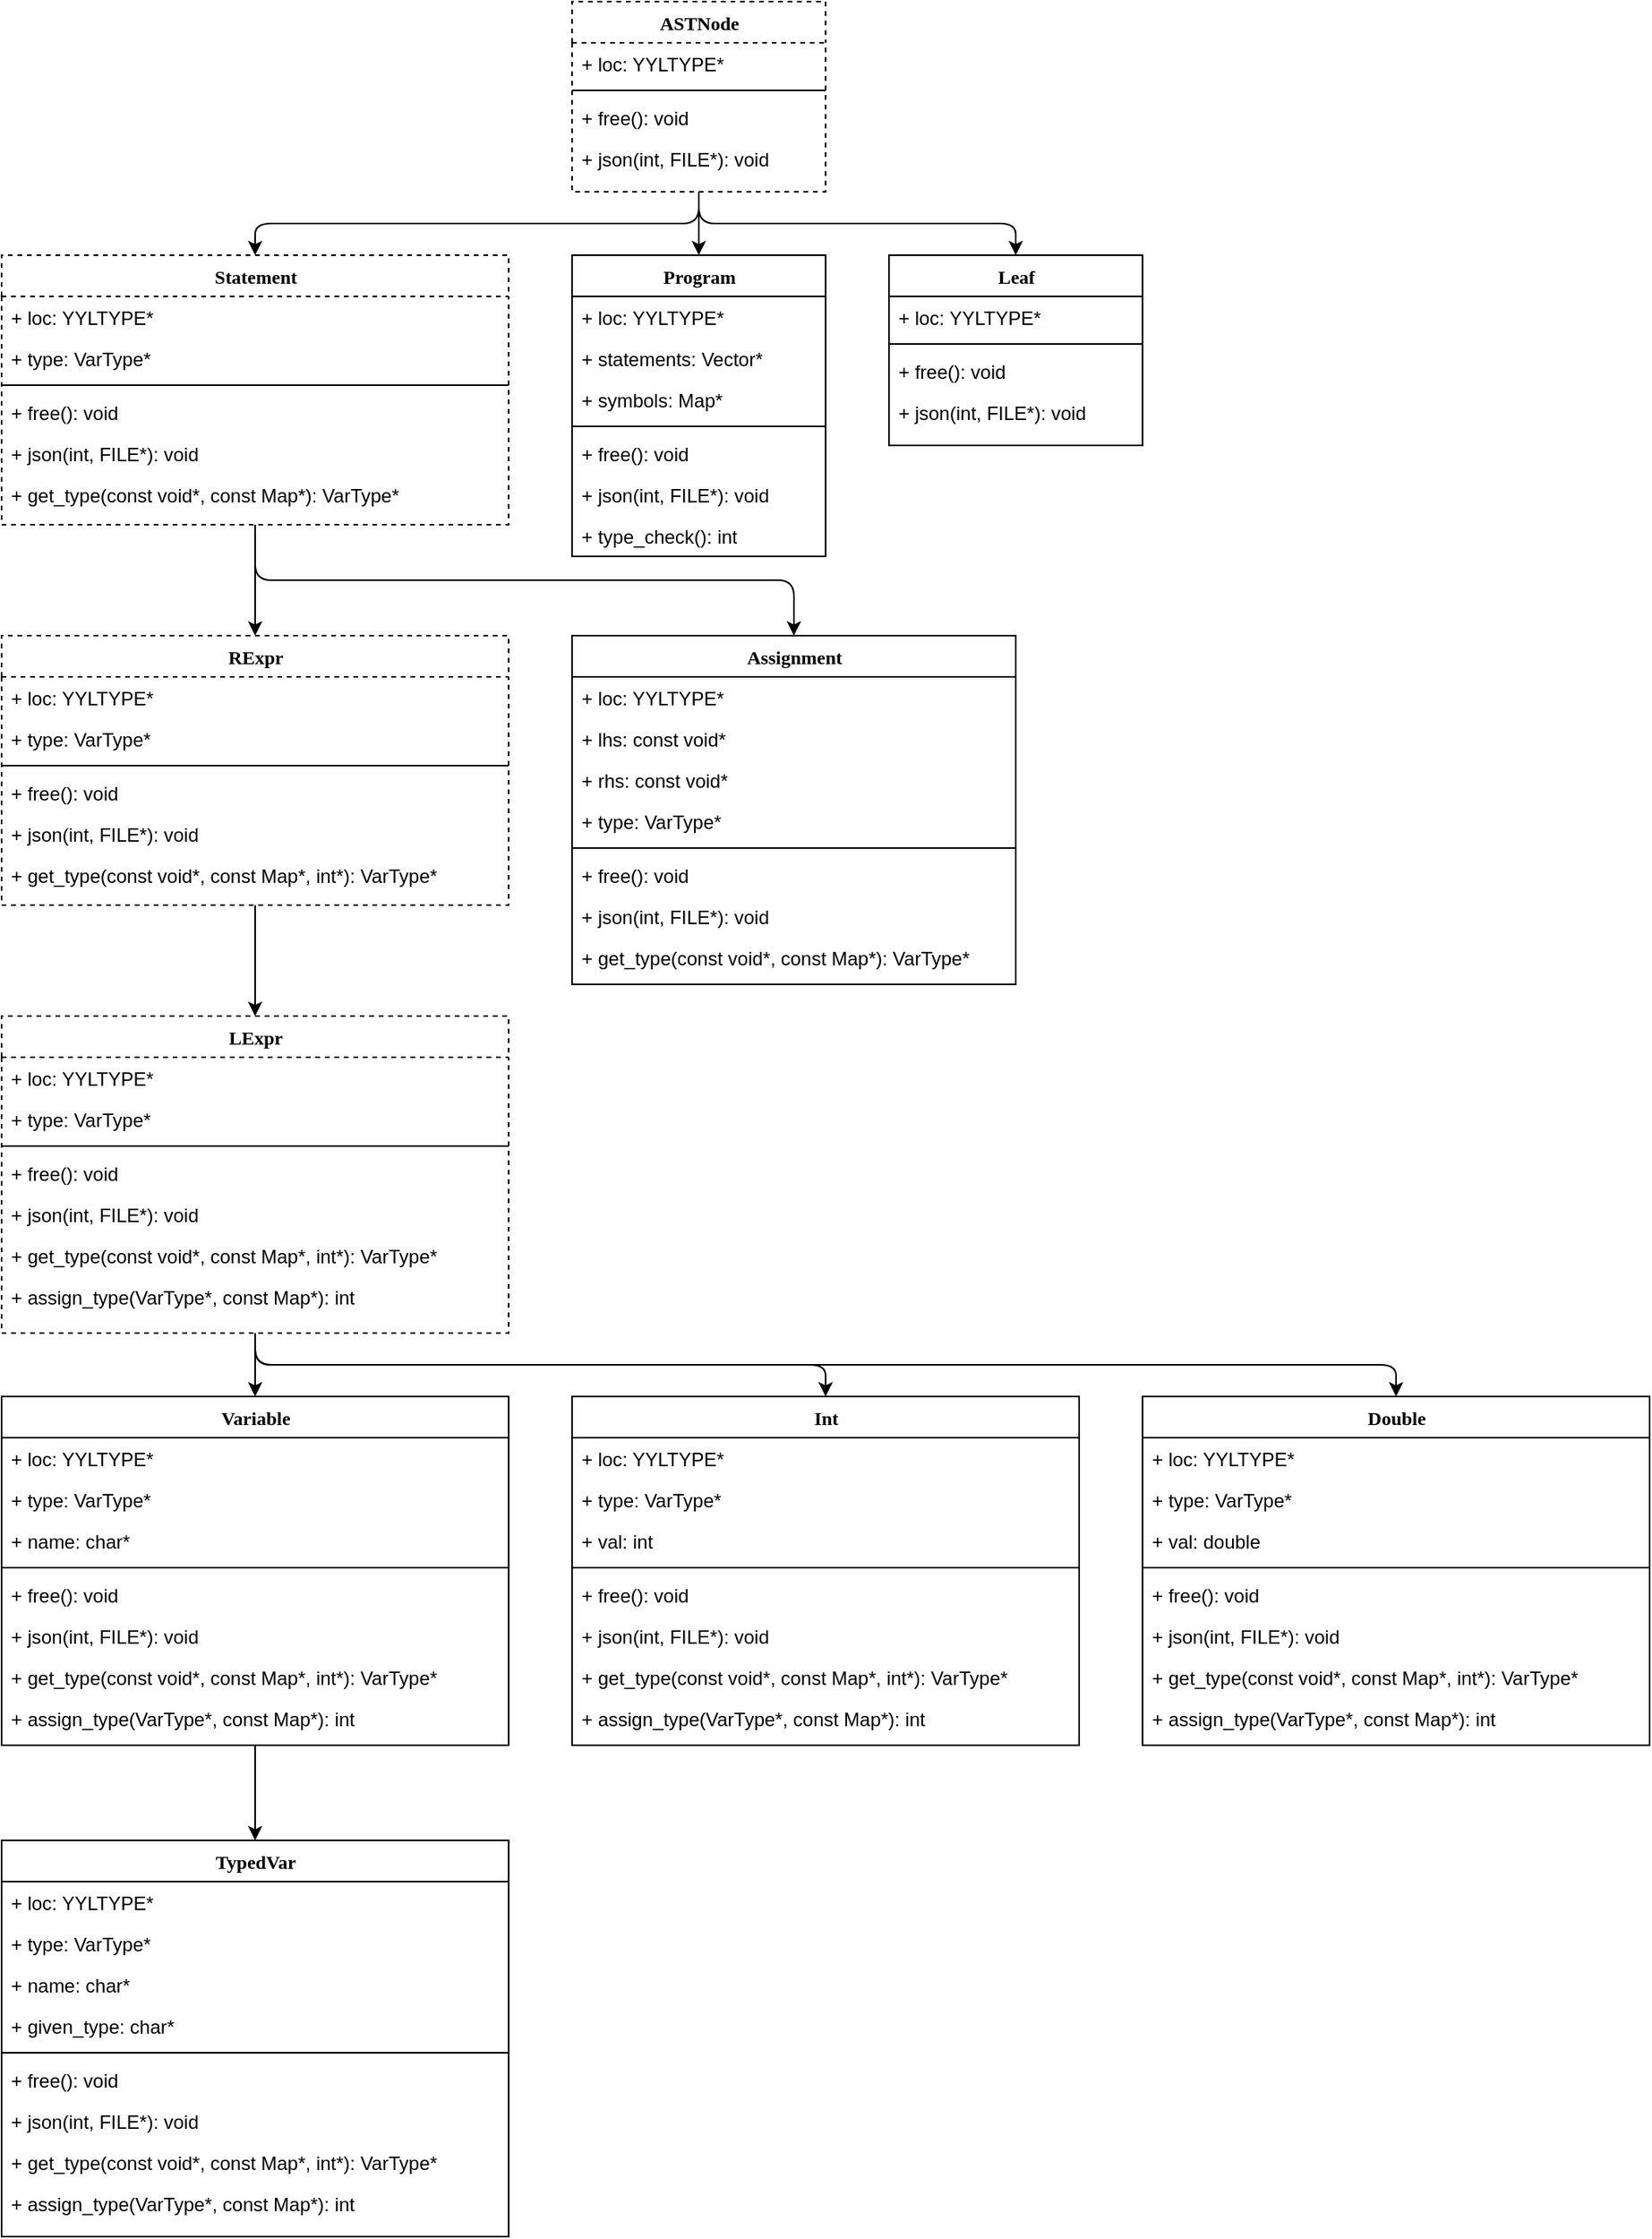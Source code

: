 <mxfile version="10.8.5" type="github"><diagram name="Page-1" id="9f46799a-70d6-7492-0946-bef42562c5a5"><mxGraphModel dx="2034" dy="1156" grid="1" gridSize="10" guides="1" tooltips="1" connect="1" arrows="1" fold="1" page="0" pageScale="1" pageWidth="1100" pageHeight="850" background="#ffffff" math="0" shadow="0"><root><mxCell id="0"/><mxCell id="1" parent="0"/><mxCell id="1QZKgjSJytQwrSyquT9b-14" style="edgeStyle=orthogonalEdgeStyle;rounded=1;orthogonalLoop=1;jettySize=auto;html=1;exitX=0.5;exitY=1;exitDx=0;exitDy=0;entryX=0.5;entryY=0;entryDx=0;entryDy=0;" parent="1" source="78961159f06e98e8-30" target="1QZKgjSJytQwrSyquT9b-2" edge="1"><mxGeometry relative="1" as="geometry"/></mxCell><mxCell id="1QZKgjSJytQwrSyquT9b-20" style="edgeStyle=orthogonalEdgeStyle;rounded=1;orthogonalLoop=1;jettySize=auto;html=1;exitX=0.5;exitY=1;exitDx=0;exitDy=0;entryX=0.5;entryY=0;entryDx=0;entryDy=0;" parent="1" source="78961159f06e98e8-30" target="1QZKgjSJytQwrSyquT9b-15" edge="1"><mxGeometry relative="1" as="geometry"/></mxCell><mxCell id="1QZKgjSJytQwrSyquT9b-26" style="edgeStyle=orthogonalEdgeStyle;rounded=1;orthogonalLoop=1;jettySize=auto;html=1;exitX=0.5;exitY=1;exitDx=0;exitDy=0;entryX=0.5;entryY=0;entryDx=0;entryDy=0;" parent="1" source="78961159f06e98e8-30" target="1QZKgjSJytQwrSyquT9b-21" edge="1"><mxGeometry relative="1" as="geometry"/></mxCell><mxCell id="78961159f06e98e8-30" value="ASTNode" style="swimlane;html=1;fontStyle=1;align=center;verticalAlign=top;childLayout=stackLayout;horizontal=1;startSize=26;horizontalStack=0;resizeParent=1;resizeLast=0;collapsible=1;marginBottom=0;swimlaneFillColor=#ffffff;rounded=0;shadow=0;comic=0;labelBackgroundColor=none;strokeColor=#000000;strokeWidth=1;fillColor=none;fontFamily=Verdana;fontSize=12;fontColor=#000000;dashed=1;" parent="1" vertex="1"><mxGeometry x="360" width="160" height="120" as="geometry"/></mxCell><mxCell id="78961159f06e98e8-31" value="+ loc: YYLTYPE*" style="text;html=1;strokeColor=none;fillColor=none;align=left;verticalAlign=top;spacingLeft=4;spacingRight=4;whiteSpace=wrap;overflow=hidden;rotatable=0;points=[[0,0.5],[1,0.5]];portConstraint=eastwest;" parent="78961159f06e98e8-30" vertex="1"><mxGeometry y="26" width="160" height="26" as="geometry"/></mxCell><mxCell id="78961159f06e98e8-38" value="" style="line;html=1;strokeWidth=1;fillColor=none;align=left;verticalAlign=middle;spacingTop=-1;spacingLeft=3;spacingRight=3;rotatable=0;labelPosition=right;points=[];portConstraint=eastwest;" parent="78961159f06e98e8-30" vertex="1"><mxGeometry y="52" width="160" height="8" as="geometry"/></mxCell><mxCell id="78961159f06e98e8-39" value="+ free(): void" style="text;html=1;strokeColor=none;fillColor=none;align=left;verticalAlign=top;spacingLeft=4;spacingRight=4;whiteSpace=wrap;overflow=hidden;rotatable=0;points=[[0,0.5],[1,0.5]];portConstraint=eastwest;" parent="78961159f06e98e8-30" vertex="1"><mxGeometry y="60" width="160" height="26" as="geometry"/></mxCell><mxCell id="78961159f06e98e8-40" value="+ json(int, FILE*): void&lt;br&gt;&lt;br&gt;" style="text;html=1;strokeColor=none;fillColor=none;align=left;verticalAlign=top;spacingLeft=4;spacingRight=4;whiteSpace=wrap;overflow=hidden;rotatable=0;points=[[0,0.5],[1,0.5]];portConstraint=eastwest;" parent="78961159f06e98e8-30" vertex="1"><mxGeometry y="86" width="160" height="26" as="geometry"/></mxCell><mxCell id="ZWTQBQUUDfMGKnObX4Oh-3" style="edgeStyle=orthogonalEdgeStyle;rounded=1;orthogonalLoop=1;jettySize=auto;html=1;exitX=0.5;exitY=1;exitDx=0;exitDy=0;entryX=0.5;entryY=0;entryDx=0;entryDy=0;" parent="1" source="1QZKgjSJytQwrSyquT9b-2" target="1QZKgjSJytQwrSyquT9b-38" edge="1"><mxGeometry relative="1" as="geometry"/></mxCell><mxCell id="ZWTQBQUUDfMGKnObX4Oh-26" style="edgeStyle=orthogonalEdgeStyle;rounded=1;orthogonalLoop=1;jettySize=auto;html=1;exitX=0.5;exitY=1;exitDx=0;exitDy=0;entryX=0.5;entryY=0;entryDx=0;entryDy=0;" parent="1" source="1QZKgjSJytQwrSyquT9b-2" target="1QZKgjSJytQwrSyquT9b-8" edge="1"><mxGeometry relative="1" as="geometry"/></mxCell><mxCell id="1QZKgjSJytQwrSyquT9b-2" value="Statement" style="swimlane;html=1;fontStyle=1;align=center;verticalAlign=top;childLayout=stackLayout;horizontal=1;startSize=26;horizontalStack=0;resizeParent=1;resizeLast=0;collapsible=1;marginBottom=0;swimlaneFillColor=#ffffff;rounded=0;shadow=0;comic=0;labelBackgroundColor=none;strokeColor=#000000;strokeWidth=1;fillColor=none;fontFamily=Verdana;fontSize=12;fontColor=#000000;dashed=1;" parent="1" vertex="1"><mxGeometry y="160" width="320" height="170" as="geometry"/></mxCell><mxCell id="ZWTQBQUUDfMGKnObX4Oh-13" value="+ loc: YYLTYPE*" style="text;html=1;strokeColor=none;fillColor=none;align=left;verticalAlign=top;spacingLeft=4;spacingRight=4;whiteSpace=wrap;overflow=hidden;rotatable=0;points=[[0,0.5],[1,0.5]];portConstraint=eastwest;" parent="1QZKgjSJytQwrSyquT9b-2" vertex="1"><mxGeometry y="26" width="320" height="26" as="geometry"/></mxCell><mxCell id="1QZKgjSJytQwrSyquT9b-3" value="+ type: VarType*&lt;br&gt;" style="text;html=1;strokeColor=none;fillColor=none;align=left;verticalAlign=top;spacingLeft=4;spacingRight=4;whiteSpace=wrap;overflow=hidden;rotatable=0;points=[[0,0.5],[1,0.5]];portConstraint=eastwest;" parent="1QZKgjSJytQwrSyquT9b-2" vertex="1"><mxGeometry y="52" width="320" height="26" as="geometry"/></mxCell><mxCell id="1QZKgjSJytQwrSyquT9b-4" value="" style="line;html=1;strokeWidth=1;fillColor=none;align=left;verticalAlign=middle;spacingTop=-1;spacingLeft=3;spacingRight=3;rotatable=0;labelPosition=right;points=[];portConstraint=eastwest;" parent="1QZKgjSJytQwrSyquT9b-2" vertex="1"><mxGeometry y="78" width="320" height="8" as="geometry"/></mxCell><mxCell id="1QZKgjSJytQwrSyquT9b-5" value="+ free(): void" style="text;html=1;strokeColor=none;fillColor=none;align=left;verticalAlign=top;spacingLeft=4;spacingRight=4;whiteSpace=wrap;overflow=hidden;rotatable=0;points=[[0,0.5],[1,0.5]];portConstraint=eastwest;" parent="1QZKgjSJytQwrSyquT9b-2" vertex="1"><mxGeometry y="86" width="320" height="26" as="geometry"/></mxCell><mxCell id="ZWTQBQUUDfMGKnObX4Oh-1" value="+ json(int, FILE*): void&lt;br&gt;&lt;br&gt;" style="text;html=1;strokeColor=none;fillColor=none;align=left;verticalAlign=top;spacingLeft=4;spacingRight=4;whiteSpace=wrap;overflow=hidden;rotatable=0;points=[[0,0.5],[1,0.5]];portConstraint=eastwest;" parent="1QZKgjSJytQwrSyquT9b-2" vertex="1"><mxGeometry y="112" width="320" height="26" as="geometry"/></mxCell><mxCell id="1QZKgjSJytQwrSyquT9b-6" value="+ get_type(const void*, const Map*): VarType*&lt;br&gt;" style="text;html=1;strokeColor=none;fillColor=none;align=left;verticalAlign=top;spacingLeft=4;spacingRight=4;whiteSpace=wrap;overflow=hidden;rotatable=0;points=[[0,0.5],[1,0.5]];portConstraint=eastwest;" parent="1QZKgjSJytQwrSyquT9b-2" vertex="1"><mxGeometry y="138" width="320" height="26" as="geometry"/></mxCell><mxCell id="1QZKgjSJytQwrSyquT9b-8" value="Assignment" style="swimlane;html=1;fontStyle=1;align=center;verticalAlign=top;childLayout=stackLayout;horizontal=1;startSize=26;horizontalStack=0;resizeParent=1;resizeLast=0;collapsible=1;marginBottom=0;swimlaneFillColor=#ffffff;rounded=0;shadow=0;comic=0;labelBackgroundColor=none;strokeColor=#000000;strokeWidth=1;fillColor=none;fontFamily=Verdana;fontSize=12;fontColor=#000000;" parent="1" vertex="1"><mxGeometry x="360" y="400" width="280" height="220" as="geometry"/></mxCell><mxCell id="1QZKgjSJytQwrSyquT9b-29" value="+ loc: YYLTYPE*" style="text;html=1;strokeColor=none;fillColor=none;align=left;verticalAlign=top;spacingLeft=4;spacingRight=4;whiteSpace=wrap;overflow=hidden;rotatable=0;points=[[0,0.5],[1,0.5]];portConstraint=eastwest;" parent="1QZKgjSJytQwrSyquT9b-8" vertex="1"><mxGeometry y="26" width="280" height="26" as="geometry"/></mxCell><mxCell id="1QZKgjSJytQwrSyquT9b-9" value="+ lhs: const void*&lt;br&gt;" style="text;html=1;strokeColor=none;fillColor=none;align=left;verticalAlign=top;spacingLeft=4;spacingRight=4;whiteSpace=wrap;overflow=hidden;rotatable=0;points=[[0,0.5],[1,0.5]];portConstraint=eastwest;" parent="1QZKgjSJytQwrSyquT9b-8" vertex="1"><mxGeometry y="52" width="280" height="26" as="geometry"/></mxCell><mxCell id="1QZKgjSJytQwrSyquT9b-30" value="+ rhs: const void*&lt;br&gt;" style="text;html=1;strokeColor=none;fillColor=none;align=left;verticalAlign=top;spacingLeft=4;spacingRight=4;whiteSpace=wrap;overflow=hidden;rotatable=0;points=[[0,0.5],[1,0.5]];portConstraint=eastwest;" parent="1QZKgjSJytQwrSyquT9b-8" vertex="1"><mxGeometry y="78" width="280" height="26" as="geometry"/></mxCell><mxCell id="ZWTQBQUUDfMGKnObX4Oh-15" value="+ type: VarType*&lt;br&gt;" style="text;html=1;strokeColor=none;fillColor=none;align=left;verticalAlign=top;spacingLeft=4;spacingRight=4;whiteSpace=wrap;overflow=hidden;rotatable=0;points=[[0,0.5],[1,0.5]];portConstraint=eastwest;" parent="1QZKgjSJytQwrSyquT9b-8" vertex="1"><mxGeometry y="104" width="280" height="26" as="geometry"/></mxCell><mxCell id="1QZKgjSJytQwrSyquT9b-10" value="" style="line;html=1;strokeWidth=1;fillColor=none;align=left;verticalAlign=middle;spacingTop=-1;spacingLeft=3;spacingRight=3;rotatable=0;labelPosition=right;points=[];portConstraint=eastwest;" parent="1QZKgjSJytQwrSyquT9b-8" vertex="1"><mxGeometry y="130" width="280" height="8" as="geometry"/></mxCell><mxCell id="1QZKgjSJytQwrSyquT9b-11" value="+ free(): void" style="text;html=1;strokeColor=none;fillColor=none;align=left;verticalAlign=top;spacingLeft=4;spacingRight=4;whiteSpace=wrap;overflow=hidden;rotatable=0;points=[[0,0.5],[1,0.5]];portConstraint=eastwest;" parent="1QZKgjSJytQwrSyquT9b-8" vertex="1"><mxGeometry y="138" width="280" height="26" as="geometry"/></mxCell><mxCell id="1QZKgjSJytQwrSyquT9b-12" value="+ json(int, FILE*): void&lt;br&gt;&lt;br&gt;" style="text;html=1;strokeColor=none;fillColor=none;align=left;verticalAlign=top;spacingLeft=4;spacingRight=4;whiteSpace=wrap;overflow=hidden;rotatable=0;points=[[0,0.5],[1,0.5]];portConstraint=eastwest;" parent="1QZKgjSJytQwrSyquT9b-8" vertex="1"><mxGeometry y="164" width="280" height="26" as="geometry"/></mxCell><mxCell id="ZWTQBQUUDfMGKnObX4Oh-5" value="+ get_type(const void*, const Map*): VarType*&lt;br&gt;" style="text;html=1;strokeColor=none;fillColor=none;align=left;verticalAlign=top;spacingLeft=4;spacingRight=4;whiteSpace=wrap;overflow=hidden;rotatable=0;points=[[0,0.5],[1,0.5]];portConstraint=eastwest;" parent="1QZKgjSJytQwrSyquT9b-8" vertex="1"><mxGeometry y="190" width="280" height="26" as="geometry"/></mxCell><mxCell id="1QZKgjSJytQwrSyquT9b-15" value="Leaf" style="swimlane;html=1;fontStyle=1;align=center;verticalAlign=top;childLayout=stackLayout;horizontal=1;startSize=26;horizontalStack=0;resizeParent=1;resizeLast=0;collapsible=1;marginBottom=0;swimlaneFillColor=#ffffff;rounded=0;shadow=0;comic=0;labelBackgroundColor=none;strokeColor=#000000;strokeWidth=1;fillColor=none;fontFamily=Verdana;fontSize=12;fontColor=#000000;" parent="1" vertex="1"><mxGeometry x="560" y="160" width="160" height="120" as="geometry"/></mxCell><mxCell id="1QZKgjSJytQwrSyquT9b-16" value="+ loc: YYLTYPE*" style="text;html=1;strokeColor=none;fillColor=none;align=left;verticalAlign=top;spacingLeft=4;spacingRight=4;whiteSpace=wrap;overflow=hidden;rotatable=0;points=[[0,0.5],[1,0.5]];portConstraint=eastwest;" parent="1QZKgjSJytQwrSyquT9b-15" vertex="1"><mxGeometry y="26" width="160" height="26" as="geometry"/></mxCell><mxCell id="1QZKgjSJytQwrSyquT9b-17" value="" style="line;html=1;strokeWidth=1;fillColor=none;align=left;verticalAlign=middle;spacingTop=-1;spacingLeft=3;spacingRight=3;rotatable=0;labelPosition=right;points=[];portConstraint=eastwest;" parent="1QZKgjSJytQwrSyquT9b-15" vertex="1"><mxGeometry y="52" width="160" height="8" as="geometry"/></mxCell><mxCell id="1QZKgjSJytQwrSyquT9b-18" value="+ free(): void" style="text;html=1;strokeColor=none;fillColor=none;align=left;verticalAlign=top;spacingLeft=4;spacingRight=4;whiteSpace=wrap;overflow=hidden;rotatable=0;points=[[0,0.5],[1,0.5]];portConstraint=eastwest;" parent="1QZKgjSJytQwrSyquT9b-15" vertex="1"><mxGeometry y="60" width="160" height="26" as="geometry"/></mxCell><mxCell id="1QZKgjSJytQwrSyquT9b-19" value="+ json(int, FILE*): void&lt;br&gt;&lt;br&gt;" style="text;html=1;strokeColor=none;fillColor=none;align=left;verticalAlign=top;spacingLeft=4;spacingRight=4;whiteSpace=wrap;overflow=hidden;rotatable=0;points=[[0,0.5],[1,0.5]];portConstraint=eastwest;" parent="1QZKgjSJytQwrSyquT9b-15" vertex="1"><mxGeometry y="86" width="160" height="26" as="geometry"/></mxCell><mxCell id="1QZKgjSJytQwrSyquT9b-21" value="Program" style="swimlane;html=1;fontStyle=1;align=center;verticalAlign=top;childLayout=stackLayout;horizontal=1;startSize=26;horizontalStack=0;resizeParent=1;resizeLast=0;collapsible=1;marginBottom=0;swimlaneFillColor=#ffffff;rounded=0;shadow=0;comic=0;labelBackgroundColor=none;strokeColor=#000000;strokeWidth=1;fillColor=none;fontFamily=Verdana;fontSize=12;fontColor=#000000;" parent="1" vertex="1"><mxGeometry x="360" y="160" width="160" height="190" as="geometry"><mxRectangle x="250" y="160" width="80" height="26" as="alternateBounds"/></mxGeometry></mxCell><mxCell id="1QZKgjSJytQwrSyquT9b-22" value="+ loc: YYLTYPE*" style="text;html=1;strokeColor=none;fillColor=none;align=left;verticalAlign=top;spacingLeft=4;spacingRight=4;whiteSpace=wrap;overflow=hidden;rotatable=0;points=[[0,0.5],[1,0.5]];portConstraint=eastwest;" parent="1QZKgjSJytQwrSyquT9b-21" vertex="1"><mxGeometry y="26" width="160" height="26" as="geometry"/></mxCell><mxCell id="1QZKgjSJytQwrSyquT9b-28" value="+ statements: Vector*&lt;br&gt;" style="text;html=1;strokeColor=none;fillColor=none;align=left;verticalAlign=top;spacingLeft=4;spacingRight=4;whiteSpace=wrap;overflow=hidden;rotatable=0;points=[[0,0.5],[1,0.5]];portConstraint=eastwest;" parent="1QZKgjSJytQwrSyquT9b-21" vertex="1"><mxGeometry y="52" width="160" height="26" as="geometry"/></mxCell><mxCell id="ZWTQBQUUDfMGKnObX4Oh-12" value="+ symbols: Map*&lt;br&gt;" style="text;html=1;strokeColor=none;fillColor=none;align=left;verticalAlign=top;spacingLeft=4;spacingRight=4;whiteSpace=wrap;overflow=hidden;rotatable=0;points=[[0,0.5],[1,0.5]];portConstraint=eastwest;" parent="1QZKgjSJytQwrSyquT9b-21" vertex="1"><mxGeometry y="78" width="160" height="26" as="geometry"/></mxCell><mxCell id="1QZKgjSJytQwrSyquT9b-23" value="" style="line;html=1;strokeWidth=1;fillColor=none;align=left;verticalAlign=middle;spacingTop=-1;spacingLeft=3;spacingRight=3;rotatable=0;labelPosition=right;points=[];portConstraint=eastwest;" parent="1QZKgjSJytQwrSyquT9b-21" vertex="1"><mxGeometry y="104" width="160" height="8" as="geometry"/></mxCell><mxCell id="1QZKgjSJytQwrSyquT9b-24" value="+ free(): void" style="text;html=1;strokeColor=none;fillColor=none;align=left;verticalAlign=top;spacingLeft=4;spacingRight=4;whiteSpace=wrap;overflow=hidden;rotatable=0;points=[[0,0.5],[1,0.5]];portConstraint=eastwest;" parent="1QZKgjSJytQwrSyquT9b-21" vertex="1"><mxGeometry y="112" width="160" height="26" as="geometry"/></mxCell><mxCell id="1QZKgjSJytQwrSyquT9b-25" value="+ json(int, FILE*): void&lt;br&gt;&lt;br&gt;" style="text;html=1;strokeColor=none;fillColor=none;align=left;verticalAlign=top;spacingLeft=4;spacingRight=4;whiteSpace=wrap;overflow=hidden;rotatable=0;points=[[0,0.5],[1,0.5]];portConstraint=eastwest;" parent="1QZKgjSJytQwrSyquT9b-21" vertex="1"><mxGeometry y="138" width="160" height="26" as="geometry"/></mxCell><mxCell id="ZWTQBQUUDfMGKnObX4Oh-28" value="+ type_check(): int&lt;br&gt;" style="text;html=1;strokeColor=none;fillColor=none;align=left;verticalAlign=top;spacingLeft=4;spacingRight=4;whiteSpace=wrap;overflow=hidden;rotatable=0;points=[[0,0.5],[1,0.5]];portConstraint=eastwest;" parent="1QZKgjSJytQwrSyquT9b-21" vertex="1"><mxGeometry y="164" width="160" height="26" as="geometry"/></mxCell><mxCell id="1QZKgjSJytQwrSyquT9b-49" style="edgeStyle=orthogonalEdgeStyle;rounded=1;orthogonalLoop=1;jettySize=auto;html=1;exitX=0.5;exitY=1;exitDx=0;exitDy=0;entryX=0.5;entryY=0;entryDx=0;entryDy=0;" parent="1" source="1QZKgjSJytQwrSyquT9b-38" target="1QZKgjSJytQwrSyquT9b-44" edge="1"><mxGeometry relative="1" as="geometry"/></mxCell><mxCell id="1QZKgjSJytQwrSyquT9b-38" value="RExpr" style="swimlane;html=1;fontStyle=1;align=center;verticalAlign=top;childLayout=stackLayout;horizontal=1;startSize=26;horizontalStack=0;resizeParent=1;resizeLast=0;collapsible=1;marginBottom=0;swimlaneFillColor=#ffffff;rounded=0;shadow=0;comic=0;labelBackgroundColor=none;strokeColor=#000000;strokeWidth=1;fillColor=none;fontFamily=Verdana;fontSize=12;fontColor=#000000;dashed=1;" parent="1" vertex="1"><mxGeometry y="400" width="320" height="170" as="geometry"/></mxCell><mxCell id="1QZKgjSJytQwrSyquT9b-39" value="+ loc: YYLTYPE*" style="text;html=1;strokeColor=none;fillColor=none;align=left;verticalAlign=top;spacingLeft=4;spacingRight=4;whiteSpace=wrap;overflow=hidden;rotatable=0;points=[[0,0.5],[1,0.5]];portConstraint=eastwest;" parent="1QZKgjSJytQwrSyquT9b-38" vertex="1"><mxGeometry y="26" width="320" height="26" as="geometry"/></mxCell><mxCell id="ZWTQBQUUDfMGKnObX4Oh-14" value="+ type: VarType*&lt;br&gt;" style="text;html=1;strokeColor=none;fillColor=none;align=left;verticalAlign=top;spacingLeft=4;spacingRight=4;whiteSpace=wrap;overflow=hidden;rotatable=0;points=[[0,0.5],[1,0.5]];portConstraint=eastwest;" parent="1QZKgjSJytQwrSyquT9b-38" vertex="1"><mxGeometry y="52" width="320" height="26" as="geometry"/></mxCell><mxCell id="1QZKgjSJytQwrSyquT9b-40" value="" style="line;html=1;strokeWidth=1;fillColor=none;align=left;verticalAlign=middle;spacingTop=-1;spacingLeft=3;spacingRight=3;rotatable=0;labelPosition=right;points=[];portConstraint=eastwest;" parent="1QZKgjSJytQwrSyquT9b-38" vertex="1"><mxGeometry y="78" width="320" height="8" as="geometry"/></mxCell><mxCell id="1QZKgjSJytQwrSyquT9b-41" value="+ free(): void" style="text;html=1;strokeColor=none;fillColor=none;align=left;verticalAlign=top;spacingLeft=4;spacingRight=4;whiteSpace=wrap;overflow=hidden;rotatable=0;points=[[0,0.5],[1,0.5]];portConstraint=eastwest;" parent="1QZKgjSJytQwrSyquT9b-38" vertex="1"><mxGeometry y="86" width="320" height="26" as="geometry"/></mxCell><mxCell id="1QZKgjSJytQwrSyquT9b-42" value="+ json(int, FILE*): void&lt;br&gt;&lt;br&gt;" style="text;html=1;strokeColor=none;fillColor=none;align=left;verticalAlign=top;spacingLeft=4;spacingRight=4;whiteSpace=wrap;overflow=hidden;rotatable=0;points=[[0,0.5],[1,0.5]];portConstraint=eastwest;" parent="1QZKgjSJytQwrSyquT9b-38" vertex="1"><mxGeometry y="112" width="320" height="26" as="geometry"/></mxCell><mxCell id="ZWTQBQUUDfMGKnObX4Oh-4" value="+ get_type(const void*, const Map*, int*): VarType*&lt;br&gt;" style="text;html=1;strokeColor=none;fillColor=none;align=left;verticalAlign=top;spacingLeft=4;spacingRight=4;whiteSpace=wrap;overflow=hidden;rotatable=0;points=[[0,0.5],[1,0.5]];portConstraint=eastwest;" parent="1QZKgjSJytQwrSyquT9b-38" vertex="1"><mxGeometry y="138" width="320" height="26" as="geometry"/></mxCell><mxCell id="1QZKgjSJytQwrSyquT9b-55" style="edgeStyle=orthogonalEdgeStyle;rounded=1;orthogonalLoop=1;jettySize=auto;html=1;exitX=0.5;exitY=1;exitDx=0;exitDy=0;entryX=0.5;entryY=0;entryDx=0;entryDy=0;" parent="1" source="1QZKgjSJytQwrSyquT9b-44" target="1QZKgjSJytQwrSyquT9b-50" edge="1"><mxGeometry relative="1" as="geometry"/></mxCell><mxCell id="ZWTQBQUUDfMGKnObX4Oh-17" style="edgeStyle=orthogonalEdgeStyle;rounded=1;orthogonalLoop=1;jettySize=auto;html=1;exitX=0.5;exitY=1;exitDx=0;exitDy=0;" parent="1" source="1QZKgjSJytQwrSyquT9b-44" target="1QZKgjSJytQwrSyquT9b-65" edge="1"><mxGeometry relative="1" as="geometry"/></mxCell><mxCell id="WadupwkHaMw8BlL5N-WV-10" style="edgeStyle=orthogonalEdgeStyle;rounded=1;orthogonalLoop=1;jettySize=auto;html=1;exitX=0.5;exitY=1;exitDx=0;exitDy=0;" edge="1" parent="1" source="1QZKgjSJytQwrSyquT9b-44" target="WadupwkHaMw8BlL5N-WV-1"><mxGeometry relative="1" as="geometry"/></mxCell><mxCell id="1QZKgjSJytQwrSyquT9b-44" value="LExpr" style="swimlane;html=1;fontStyle=1;align=center;verticalAlign=top;childLayout=stackLayout;horizontal=1;startSize=26;horizontalStack=0;resizeParent=1;resizeLast=0;collapsible=1;marginBottom=0;swimlaneFillColor=#ffffff;rounded=0;shadow=0;comic=0;labelBackgroundColor=none;strokeColor=#000000;strokeWidth=1;fillColor=none;fontFamily=Verdana;fontSize=12;fontColor=#000000;dashed=1;" parent="1" vertex="1"><mxGeometry y="640" width="320" height="200" as="geometry"/></mxCell><mxCell id="1QZKgjSJytQwrSyquT9b-45" value="+ loc: YYLTYPE*" style="text;html=1;strokeColor=none;fillColor=none;align=left;verticalAlign=top;spacingLeft=4;spacingRight=4;whiteSpace=wrap;overflow=hidden;rotatable=0;points=[[0,0.5],[1,0.5]];portConstraint=eastwest;" parent="1QZKgjSJytQwrSyquT9b-44" vertex="1"><mxGeometry y="26" width="320" height="26" as="geometry"/></mxCell><mxCell id="ZWTQBQUUDfMGKnObX4Oh-16" value="+ type: VarType*&lt;br&gt;" style="text;html=1;strokeColor=none;fillColor=none;align=left;verticalAlign=top;spacingLeft=4;spacingRight=4;whiteSpace=wrap;overflow=hidden;rotatable=0;points=[[0,0.5],[1,0.5]];portConstraint=eastwest;" parent="1QZKgjSJytQwrSyquT9b-44" vertex="1"><mxGeometry y="52" width="320" height="26" as="geometry"/></mxCell><mxCell id="1QZKgjSJytQwrSyquT9b-46" value="" style="line;html=1;strokeWidth=1;fillColor=none;align=left;verticalAlign=middle;spacingTop=-1;spacingLeft=3;spacingRight=3;rotatable=0;labelPosition=right;points=[];portConstraint=eastwest;" parent="1QZKgjSJytQwrSyquT9b-44" vertex="1"><mxGeometry y="78" width="320" height="8" as="geometry"/></mxCell><mxCell id="1QZKgjSJytQwrSyquT9b-47" value="+ free(): void" style="text;html=1;strokeColor=none;fillColor=none;align=left;verticalAlign=top;spacingLeft=4;spacingRight=4;whiteSpace=wrap;overflow=hidden;rotatable=0;points=[[0,0.5],[1,0.5]];portConstraint=eastwest;" parent="1QZKgjSJytQwrSyquT9b-44" vertex="1"><mxGeometry y="86" width="320" height="26" as="geometry"/></mxCell><mxCell id="1QZKgjSJytQwrSyquT9b-48" value="+ json(int, FILE*): void&lt;br&gt;&lt;br&gt;" style="text;html=1;strokeColor=none;fillColor=none;align=left;verticalAlign=top;spacingLeft=4;spacingRight=4;whiteSpace=wrap;overflow=hidden;rotatable=0;points=[[0,0.5],[1,0.5]];portConstraint=eastwest;" parent="1QZKgjSJytQwrSyquT9b-44" vertex="1"><mxGeometry y="112" width="320" height="26" as="geometry"/></mxCell><mxCell id="ZWTQBQUUDfMGKnObX4Oh-8" value="+ get_type(const void*, const Map*, int*): VarType*&lt;br&gt;" style="text;html=1;strokeColor=none;fillColor=none;align=left;verticalAlign=top;spacingLeft=4;spacingRight=4;whiteSpace=wrap;overflow=hidden;rotatable=0;points=[[0,0.5],[1,0.5]];portConstraint=eastwest;" parent="1QZKgjSJytQwrSyquT9b-44" vertex="1"><mxGeometry y="138" width="320" height="26" as="geometry"/></mxCell><mxCell id="ZWTQBQUUDfMGKnObX4Oh-22" value="+ assign_type(VarType*, const Map*): int&lt;br&gt;" style="text;html=1;strokeColor=none;fillColor=none;align=left;verticalAlign=top;spacingLeft=4;spacingRight=4;whiteSpace=wrap;overflow=hidden;rotatable=0;points=[[0,0.5],[1,0.5]];portConstraint=eastwest;" parent="1QZKgjSJytQwrSyquT9b-44" vertex="1"><mxGeometry y="164" width="320" height="26" as="geometry"/></mxCell><mxCell id="1QZKgjSJytQwrSyquT9b-63" style="edgeStyle=orthogonalEdgeStyle;rounded=1;orthogonalLoop=1;jettySize=auto;html=1;exitX=0.5;exitY=1;exitDx=0;exitDy=0;entryX=0.5;entryY=0;entryDx=0;entryDy=0;" parent="1" source="1QZKgjSJytQwrSyquT9b-50" target="1QZKgjSJytQwrSyquT9b-57" edge="1"><mxGeometry relative="1" as="geometry"/></mxCell><mxCell id="1QZKgjSJytQwrSyquT9b-50" value="Variable" style="swimlane;html=1;fontStyle=1;align=center;verticalAlign=top;childLayout=stackLayout;horizontal=1;startSize=26;horizontalStack=0;resizeParent=1;resizeLast=0;collapsible=1;marginBottom=0;swimlaneFillColor=#ffffff;rounded=0;shadow=0;comic=0;labelBackgroundColor=none;strokeColor=#000000;strokeWidth=1;fillColor=none;fontFamily=Verdana;fontSize=12;fontColor=#000000;" parent="1" vertex="1"><mxGeometry y="880" width="320" height="220" as="geometry"/></mxCell><mxCell id="1QZKgjSJytQwrSyquT9b-56" value="+ loc: YYLTYPE*" style="text;html=1;strokeColor=none;fillColor=none;align=left;verticalAlign=top;spacingLeft=4;spacingRight=4;whiteSpace=wrap;overflow=hidden;rotatable=0;points=[[0,0.5],[1,0.5]];portConstraint=eastwest;" parent="1QZKgjSJytQwrSyquT9b-50" vertex="1"><mxGeometry y="26" width="320" height="26" as="geometry"/></mxCell><mxCell id="ZWTQBQUUDfMGKnObX4Oh-19" value="+ type: VarType*&lt;br&gt;" style="text;html=1;strokeColor=none;fillColor=none;align=left;verticalAlign=top;spacingLeft=4;spacingRight=4;whiteSpace=wrap;overflow=hidden;rotatable=0;points=[[0,0.5],[1,0.5]];portConstraint=eastwest;" parent="1QZKgjSJytQwrSyquT9b-50" vertex="1"><mxGeometry y="52" width="320" height="26" as="geometry"/></mxCell><mxCell id="1QZKgjSJytQwrSyquT9b-51" value="+ name: char*&lt;br&gt;" style="text;html=1;strokeColor=none;fillColor=none;align=left;verticalAlign=top;spacingLeft=4;spacingRight=4;whiteSpace=wrap;overflow=hidden;rotatable=0;points=[[0,0.5],[1,0.5]];portConstraint=eastwest;" parent="1QZKgjSJytQwrSyquT9b-50" vertex="1"><mxGeometry y="78" width="320" height="26" as="geometry"/></mxCell><mxCell id="1QZKgjSJytQwrSyquT9b-52" value="" style="line;html=1;strokeWidth=1;fillColor=none;align=left;verticalAlign=middle;spacingTop=-1;spacingLeft=3;spacingRight=3;rotatable=0;labelPosition=right;points=[];portConstraint=eastwest;" parent="1QZKgjSJytQwrSyquT9b-50" vertex="1"><mxGeometry y="104" width="320" height="8" as="geometry"/></mxCell><mxCell id="1QZKgjSJytQwrSyquT9b-53" value="+ free(): void" style="text;html=1;strokeColor=none;fillColor=none;align=left;verticalAlign=top;spacingLeft=4;spacingRight=4;whiteSpace=wrap;overflow=hidden;rotatable=0;points=[[0,0.5],[1,0.5]];portConstraint=eastwest;" parent="1QZKgjSJytQwrSyquT9b-50" vertex="1"><mxGeometry y="112" width="320" height="26" as="geometry"/></mxCell><mxCell id="1QZKgjSJytQwrSyquT9b-54" value="+ json(int, FILE*): void&lt;br&gt;&lt;br&gt;" style="text;html=1;strokeColor=none;fillColor=none;align=left;verticalAlign=top;spacingLeft=4;spacingRight=4;whiteSpace=wrap;overflow=hidden;rotatable=0;points=[[0,0.5],[1,0.5]];portConstraint=eastwest;" parent="1QZKgjSJytQwrSyquT9b-50" vertex="1"><mxGeometry y="138" width="320" height="26" as="geometry"/></mxCell><mxCell id="ZWTQBQUUDfMGKnObX4Oh-9" value="+ get_type(const void*, const Map*, int*): VarType*&lt;br&gt;" style="text;html=1;strokeColor=none;fillColor=none;align=left;verticalAlign=top;spacingLeft=4;spacingRight=4;whiteSpace=wrap;overflow=hidden;rotatable=0;points=[[0,0.5],[1,0.5]];portConstraint=eastwest;" parent="1QZKgjSJytQwrSyquT9b-50" vertex="1"><mxGeometry y="164" width="320" height="26" as="geometry"/></mxCell><mxCell id="ZWTQBQUUDfMGKnObX4Oh-23" value="+ assign_type(VarType*, const Map*): int&lt;br&gt;" style="text;html=1;strokeColor=none;fillColor=none;align=left;verticalAlign=top;spacingLeft=4;spacingRight=4;whiteSpace=wrap;overflow=hidden;rotatable=0;points=[[0,0.5],[1,0.5]];portConstraint=eastwest;" parent="1QZKgjSJytQwrSyquT9b-50" vertex="1"><mxGeometry y="190" width="320" height="26" as="geometry"/></mxCell><mxCell id="1QZKgjSJytQwrSyquT9b-57" value="TypedVar&lt;br&gt;" style="swimlane;html=1;fontStyle=1;align=center;verticalAlign=top;childLayout=stackLayout;horizontal=1;startSize=26;horizontalStack=0;resizeParent=1;resizeLast=0;collapsible=1;marginBottom=0;swimlaneFillColor=#ffffff;rounded=0;shadow=0;comic=0;labelBackgroundColor=none;strokeColor=#000000;strokeWidth=1;fillColor=none;fontFamily=Verdana;fontSize=12;fontColor=#000000;" parent="1" vertex="1"><mxGeometry y="1160" width="320" height="250" as="geometry"/></mxCell><mxCell id="1QZKgjSJytQwrSyquT9b-58" value="+ loc: YYLTYPE*" style="text;html=1;strokeColor=none;fillColor=none;align=left;verticalAlign=top;spacingLeft=4;spacingRight=4;whiteSpace=wrap;overflow=hidden;rotatable=0;points=[[0,0.5],[1,0.5]];portConstraint=eastwest;" parent="1QZKgjSJytQwrSyquT9b-57" vertex="1"><mxGeometry y="26" width="320" height="26" as="geometry"/></mxCell><mxCell id="ZWTQBQUUDfMGKnObX4Oh-21" value="+ type: VarType*&lt;br&gt;" style="text;html=1;strokeColor=none;fillColor=none;align=left;verticalAlign=top;spacingLeft=4;spacingRight=4;whiteSpace=wrap;overflow=hidden;rotatable=0;points=[[0,0.5],[1,0.5]];portConstraint=eastwest;" parent="1QZKgjSJytQwrSyquT9b-57" vertex="1"><mxGeometry y="52" width="320" height="26" as="geometry"/></mxCell><mxCell id="1QZKgjSJytQwrSyquT9b-64" value="+ name: char*&lt;br&gt;" style="text;html=1;strokeColor=none;fillColor=none;align=left;verticalAlign=top;spacingLeft=4;spacingRight=4;whiteSpace=wrap;overflow=hidden;rotatable=0;points=[[0,0.5],[1,0.5]];portConstraint=eastwest;" parent="1QZKgjSJytQwrSyquT9b-57" vertex="1"><mxGeometry y="78" width="320" height="26" as="geometry"/></mxCell><mxCell id="1QZKgjSJytQwrSyquT9b-59" value="+ given_type: char*&lt;br&gt;" style="text;html=1;strokeColor=none;fillColor=none;align=left;verticalAlign=top;spacingLeft=4;spacingRight=4;whiteSpace=wrap;overflow=hidden;rotatable=0;points=[[0,0.5],[1,0.5]];portConstraint=eastwest;" parent="1QZKgjSJytQwrSyquT9b-57" vertex="1"><mxGeometry y="104" width="320" height="26" as="geometry"/></mxCell><mxCell id="1QZKgjSJytQwrSyquT9b-60" value="" style="line;html=1;strokeWidth=1;fillColor=none;align=left;verticalAlign=middle;spacingTop=-1;spacingLeft=3;spacingRight=3;rotatable=0;labelPosition=right;points=[];portConstraint=eastwest;" parent="1QZKgjSJytQwrSyquT9b-57" vertex="1"><mxGeometry y="130" width="320" height="8" as="geometry"/></mxCell><mxCell id="1QZKgjSJytQwrSyquT9b-61" value="+ free(): void" style="text;html=1;strokeColor=none;fillColor=none;align=left;verticalAlign=top;spacingLeft=4;spacingRight=4;whiteSpace=wrap;overflow=hidden;rotatable=0;points=[[0,0.5],[1,0.5]];portConstraint=eastwest;" parent="1QZKgjSJytQwrSyquT9b-57" vertex="1"><mxGeometry y="138" width="320" height="26" as="geometry"/></mxCell><mxCell id="1QZKgjSJytQwrSyquT9b-62" value="+ json(int, FILE*): void&lt;br&gt;&lt;br&gt;" style="text;html=1;strokeColor=none;fillColor=none;align=left;verticalAlign=top;spacingLeft=4;spacingRight=4;whiteSpace=wrap;overflow=hidden;rotatable=0;points=[[0,0.5],[1,0.5]];portConstraint=eastwest;" parent="1QZKgjSJytQwrSyquT9b-57" vertex="1"><mxGeometry y="164" width="320" height="26" as="geometry"/></mxCell><mxCell id="ZWTQBQUUDfMGKnObX4Oh-11" value="+ get_type(const void*, const Map*, int*): VarType*&lt;br&gt;" style="text;html=1;strokeColor=none;fillColor=none;align=left;verticalAlign=top;spacingLeft=4;spacingRight=4;whiteSpace=wrap;overflow=hidden;rotatable=0;points=[[0,0.5],[1,0.5]];portConstraint=eastwest;" parent="1QZKgjSJytQwrSyquT9b-57" vertex="1"><mxGeometry y="190" width="320" height="26" as="geometry"/></mxCell><mxCell id="ZWTQBQUUDfMGKnObX4Oh-27" value="+ assign_type(VarType*, const Map*): int&lt;br&gt;" style="text;html=1;strokeColor=none;fillColor=none;align=left;verticalAlign=top;spacingLeft=4;spacingRight=4;whiteSpace=wrap;overflow=hidden;rotatable=0;points=[[0,0.5],[1,0.5]];portConstraint=eastwest;" parent="1QZKgjSJytQwrSyquT9b-57" vertex="1"><mxGeometry y="216" width="320" height="26" as="geometry"/></mxCell><mxCell id="1QZKgjSJytQwrSyquT9b-65" value="Int" style="swimlane;html=1;fontStyle=1;align=center;verticalAlign=top;childLayout=stackLayout;horizontal=1;startSize=26;horizontalStack=0;resizeParent=1;resizeLast=0;collapsible=1;marginBottom=0;swimlaneFillColor=#ffffff;rounded=0;shadow=0;comic=0;labelBackgroundColor=none;strokeColor=#000000;strokeWidth=1;fillColor=none;fontFamily=Verdana;fontSize=12;fontColor=#000000;" parent="1" vertex="1"><mxGeometry x="360" y="880" width="320" height="220" as="geometry"/></mxCell><mxCell id="1QZKgjSJytQwrSyquT9b-66" value="+ loc: YYLTYPE*" style="text;html=1;strokeColor=none;fillColor=none;align=left;verticalAlign=top;spacingLeft=4;spacingRight=4;whiteSpace=wrap;overflow=hidden;rotatable=0;points=[[0,0.5],[1,0.5]];portConstraint=eastwest;" parent="1QZKgjSJytQwrSyquT9b-65" vertex="1"><mxGeometry y="26" width="320" height="26" as="geometry"/></mxCell><mxCell id="ZWTQBQUUDfMGKnObX4Oh-20" value="+ type: VarType*&lt;br&gt;" style="text;html=1;strokeColor=none;fillColor=none;align=left;verticalAlign=top;spacingLeft=4;spacingRight=4;whiteSpace=wrap;overflow=hidden;rotatable=0;points=[[0,0.5],[1,0.5]];portConstraint=eastwest;" parent="1QZKgjSJytQwrSyquT9b-65" vertex="1"><mxGeometry y="52" width="320" height="26" as="geometry"/></mxCell><mxCell id="1QZKgjSJytQwrSyquT9b-71" value="+ val: int" style="text;html=1;strokeColor=none;fillColor=none;align=left;verticalAlign=top;spacingLeft=4;spacingRight=4;whiteSpace=wrap;overflow=hidden;rotatable=0;points=[[0,0.5],[1,0.5]];portConstraint=eastwest;" parent="1QZKgjSJytQwrSyquT9b-65" vertex="1"><mxGeometry y="78" width="320" height="26" as="geometry"/></mxCell><mxCell id="1QZKgjSJytQwrSyquT9b-67" value="" style="line;html=1;strokeWidth=1;fillColor=none;align=left;verticalAlign=middle;spacingTop=-1;spacingLeft=3;spacingRight=3;rotatable=0;labelPosition=right;points=[];portConstraint=eastwest;" parent="1QZKgjSJytQwrSyquT9b-65" vertex="1"><mxGeometry y="104" width="320" height="8" as="geometry"/></mxCell><mxCell id="1QZKgjSJytQwrSyquT9b-68" value="+ free(): void" style="text;html=1;strokeColor=none;fillColor=none;align=left;verticalAlign=top;spacingLeft=4;spacingRight=4;whiteSpace=wrap;overflow=hidden;rotatable=0;points=[[0,0.5],[1,0.5]];portConstraint=eastwest;" parent="1QZKgjSJytQwrSyquT9b-65" vertex="1"><mxGeometry y="112" width="320" height="26" as="geometry"/></mxCell><mxCell id="1QZKgjSJytQwrSyquT9b-69" value="+ json(int, FILE*): void&lt;br&gt;&lt;br&gt;" style="text;html=1;strokeColor=none;fillColor=none;align=left;verticalAlign=top;spacingLeft=4;spacingRight=4;whiteSpace=wrap;overflow=hidden;rotatable=0;points=[[0,0.5],[1,0.5]];portConstraint=eastwest;" parent="1QZKgjSJytQwrSyquT9b-65" vertex="1"><mxGeometry y="138" width="320" height="26" as="geometry"/></mxCell><mxCell id="ZWTQBQUUDfMGKnObX4Oh-10" value="+ get_type(const void*, const Map*, int*): VarType*&lt;br&gt;" style="text;html=1;strokeColor=none;fillColor=none;align=left;verticalAlign=top;spacingLeft=4;spacingRight=4;whiteSpace=wrap;overflow=hidden;rotatable=0;points=[[0,0.5],[1,0.5]];portConstraint=eastwest;" parent="1QZKgjSJytQwrSyquT9b-65" vertex="1"><mxGeometry y="164" width="320" height="26" as="geometry"/></mxCell><mxCell id="ZWTQBQUUDfMGKnObX4Oh-24" value="+ assign_type(VarType*, const Map*): int&lt;br&gt;" style="text;html=1;strokeColor=none;fillColor=none;align=left;verticalAlign=top;spacingLeft=4;spacingRight=4;whiteSpace=wrap;overflow=hidden;rotatable=0;points=[[0,0.5],[1,0.5]];portConstraint=eastwest;" parent="1QZKgjSJytQwrSyquT9b-65" vertex="1"><mxGeometry y="190" width="320" height="26" as="geometry"/></mxCell><mxCell id="WadupwkHaMw8BlL5N-WV-1" value="Double&lt;br&gt;" style="swimlane;html=1;fontStyle=1;align=center;verticalAlign=top;childLayout=stackLayout;horizontal=1;startSize=26;horizontalStack=0;resizeParent=1;resizeLast=0;collapsible=1;marginBottom=0;swimlaneFillColor=#ffffff;rounded=0;shadow=0;comic=0;labelBackgroundColor=none;strokeColor=#000000;strokeWidth=1;fillColor=none;fontFamily=Verdana;fontSize=12;fontColor=#000000;" vertex="1" parent="1"><mxGeometry x="720" y="880" width="320" height="220" as="geometry"/></mxCell><mxCell id="WadupwkHaMw8BlL5N-WV-2" value="+ loc: YYLTYPE*" style="text;html=1;strokeColor=none;fillColor=none;align=left;verticalAlign=top;spacingLeft=4;spacingRight=4;whiteSpace=wrap;overflow=hidden;rotatable=0;points=[[0,0.5],[1,0.5]];portConstraint=eastwest;" vertex="1" parent="WadupwkHaMw8BlL5N-WV-1"><mxGeometry y="26" width="320" height="26" as="geometry"/></mxCell><mxCell id="WadupwkHaMw8BlL5N-WV-4" value="+ type: VarType*&lt;br&gt;" style="text;html=1;strokeColor=none;fillColor=none;align=left;verticalAlign=top;spacingLeft=4;spacingRight=4;whiteSpace=wrap;overflow=hidden;rotatable=0;points=[[0,0.5],[1,0.5]];portConstraint=eastwest;" vertex="1" parent="WadupwkHaMw8BlL5N-WV-1"><mxGeometry y="52" width="320" height="26" as="geometry"/></mxCell><mxCell id="WadupwkHaMw8BlL5N-WV-3" value="+ val: double&lt;br&gt;" style="text;html=1;strokeColor=none;fillColor=none;align=left;verticalAlign=top;spacingLeft=4;spacingRight=4;whiteSpace=wrap;overflow=hidden;rotatable=0;points=[[0,0.5],[1,0.5]];portConstraint=eastwest;" vertex="1" parent="WadupwkHaMw8BlL5N-WV-1"><mxGeometry y="78" width="320" height="26" as="geometry"/></mxCell><mxCell id="WadupwkHaMw8BlL5N-WV-5" value="" style="line;html=1;strokeWidth=1;fillColor=none;align=left;verticalAlign=middle;spacingTop=-1;spacingLeft=3;spacingRight=3;rotatable=0;labelPosition=right;points=[];portConstraint=eastwest;" vertex="1" parent="WadupwkHaMw8BlL5N-WV-1"><mxGeometry y="104" width="320" height="8" as="geometry"/></mxCell><mxCell id="WadupwkHaMw8BlL5N-WV-6" value="+ free(): void" style="text;html=1;strokeColor=none;fillColor=none;align=left;verticalAlign=top;spacingLeft=4;spacingRight=4;whiteSpace=wrap;overflow=hidden;rotatable=0;points=[[0,0.5],[1,0.5]];portConstraint=eastwest;" vertex="1" parent="WadupwkHaMw8BlL5N-WV-1"><mxGeometry y="112" width="320" height="26" as="geometry"/></mxCell><mxCell id="WadupwkHaMw8BlL5N-WV-7" value="+ json(int, FILE*): void&lt;br&gt;&lt;br&gt;" style="text;html=1;strokeColor=none;fillColor=none;align=left;verticalAlign=top;spacingLeft=4;spacingRight=4;whiteSpace=wrap;overflow=hidden;rotatable=0;points=[[0,0.5],[1,0.5]];portConstraint=eastwest;" vertex="1" parent="WadupwkHaMw8BlL5N-WV-1"><mxGeometry y="138" width="320" height="26" as="geometry"/></mxCell><mxCell id="WadupwkHaMw8BlL5N-WV-8" value="+ get_type(const void*, const Map*, int*): VarType*&lt;br&gt;" style="text;html=1;strokeColor=none;fillColor=none;align=left;verticalAlign=top;spacingLeft=4;spacingRight=4;whiteSpace=wrap;overflow=hidden;rotatable=0;points=[[0,0.5],[1,0.5]];portConstraint=eastwest;" vertex="1" parent="WadupwkHaMw8BlL5N-WV-1"><mxGeometry y="164" width="320" height="26" as="geometry"/></mxCell><mxCell id="WadupwkHaMw8BlL5N-WV-9" value="+ assign_type(VarType*, const Map*): int&lt;br&gt;" style="text;html=1;strokeColor=none;fillColor=none;align=left;verticalAlign=top;spacingLeft=4;spacingRight=4;whiteSpace=wrap;overflow=hidden;rotatable=0;points=[[0,0.5],[1,0.5]];portConstraint=eastwest;" vertex="1" parent="WadupwkHaMw8BlL5N-WV-1"><mxGeometry y="190" width="320" height="26" as="geometry"/></mxCell></root></mxGraphModel></diagram></mxfile>